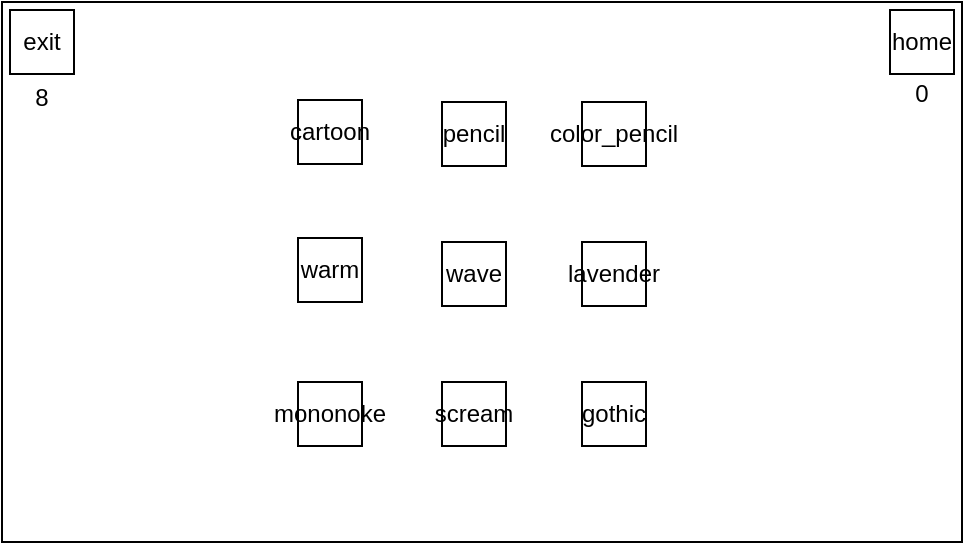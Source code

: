 <mxfile version="14.1.8" type="github">
  <diagram id="mMyYPGWnrGsYQnBcnDvI" name="Page-1">
    <mxGraphModel dx="1422" dy="763" grid="1" gridSize="10" guides="1" tooltips="1" connect="1" arrows="1" fold="1" page="1" pageScale="1" pageWidth="827" pageHeight="1169" math="0" shadow="0">
      <root>
        <mxCell id="0" />
        <mxCell id="1" parent="0" />
        <mxCell id="AUzd76Bflk5-y0UfW6Tw-23" value="" style="rounded=0;whiteSpace=wrap;html=1;" vertex="1" parent="1">
          <mxGeometry width="480" height="270" as="geometry" />
        </mxCell>
        <mxCell id="AUzd76Bflk5-y0UfW6Tw-25" value="cartoon" style="whiteSpace=wrap;html=1;aspect=fixed;" vertex="1" parent="1">
          <mxGeometry x="148" y="49" width="32" height="32" as="geometry" />
        </mxCell>
        <mxCell id="AUzd76Bflk5-y0UfW6Tw-27" value="exit" style="whiteSpace=wrap;html=1;aspect=fixed;" vertex="1" parent="1">
          <mxGeometry x="4" y="4" width="32" height="32" as="geometry" />
        </mxCell>
        <mxCell id="AUzd76Bflk5-y0UfW6Tw-28" value="warm" style="whiteSpace=wrap;html=1;aspect=fixed;" vertex="1" parent="1">
          <mxGeometry x="148" y="118" width="32" height="32" as="geometry" />
        </mxCell>
        <mxCell id="AUzd76Bflk5-y0UfW6Tw-33" value="8" style="text;html=1;strokeColor=none;fillColor=none;align=center;verticalAlign=middle;whiteSpace=wrap;rounded=0;" vertex="1" parent="1">
          <mxGeometry y="40" width="40" height="16" as="geometry" />
        </mxCell>
        <mxCell id="AUzd76Bflk5-y0UfW6Tw-60" value="mononoke" style="whiteSpace=wrap;html=1;aspect=fixed;" vertex="1" parent="1">
          <mxGeometry x="148" y="190" width="32" height="32" as="geometry" />
        </mxCell>
        <mxCell id="AUzd76Bflk5-y0UfW6Tw-61" value="pencil" style="whiteSpace=wrap;html=1;aspect=fixed;" vertex="1" parent="1">
          <mxGeometry x="220" y="50" width="32" height="32" as="geometry" />
        </mxCell>
        <mxCell id="AUzd76Bflk5-y0UfW6Tw-62" value="color_pencil" style="whiteSpace=wrap;html=1;aspect=fixed;" vertex="1" parent="1">
          <mxGeometry x="290" y="50" width="32" height="32" as="geometry" />
        </mxCell>
        <mxCell id="AUzd76Bflk5-y0UfW6Tw-63" value="wave" style="whiteSpace=wrap;html=1;aspect=fixed;" vertex="1" parent="1">
          <mxGeometry x="220" y="120" width="32" height="32" as="geometry" />
        </mxCell>
        <mxCell id="AUzd76Bflk5-y0UfW6Tw-64" value="lavender" style="whiteSpace=wrap;html=1;aspect=fixed;" vertex="1" parent="1">
          <mxGeometry x="290" y="120" width="32" height="32" as="geometry" />
        </mxCell>
        <mxCell id="AUzd76Bflk5-y0UfW6Tw-65" value="scream" style="whiteSpace=wrap;html=1;aspect=fixed;" vertex="1" parent="1">
          <mxGeometry x="220" y="190" width="32" height="32" as="geometry" />
        </mxCell>
        <mxCell id="AUzd76Bflk5-y0UfW6Tw-66" value="gothic" style="whiteSpace=wrap;html=1;aspect=fixed;" vertex="1" parent="1">
          <mxGeometry x="290" y="190" width="32" height="32" as="geometry" />
        </mxCell>
        <mxCell id="AUzd76Bflk5-y0UfW6Tw-70" value="home" style="whiteSpace=wrap;html=1;aspect=fixed;" vertex="1" parent="1">
          <mxGeometry x="444" y="4" width="32" height="32" as="geometry" />
        </mxCell>
        <mxCell id="AUzd76Bflk5-y0UfW6Tw-71" value="0" style="text;html=1;strokeColor=none;fillColor=none;align=center;verticalAlign=middle;whiteSpace=wrap;rounded=0;" vertex="1" parent="1">
          <mxGeometry x="440" y="36" width="40" height="20" as="geometry" />
        </mxCell>
      </root>
    </mxGraphModel>
  </diagram>
</mxfile>
